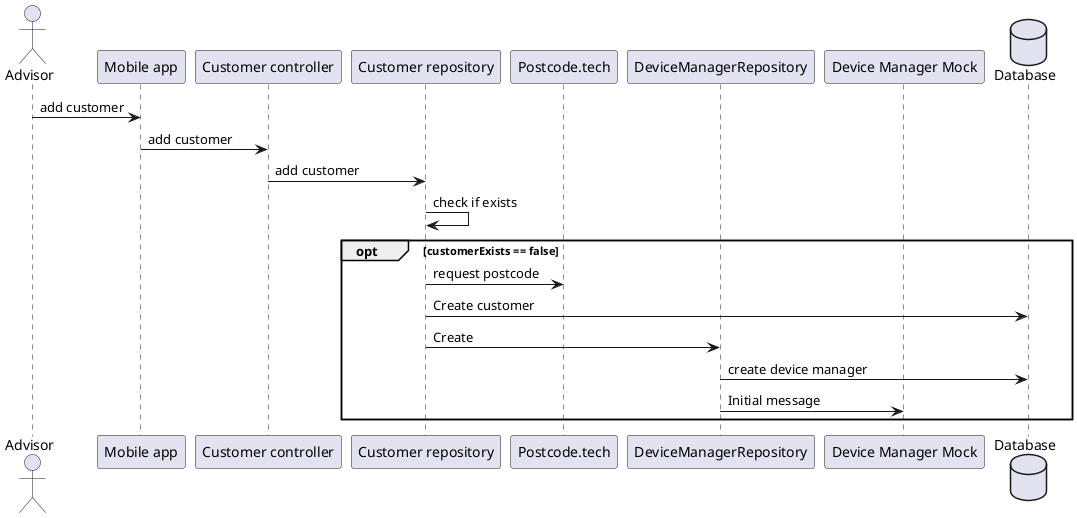 @startuml Add customer
actor Advisor
participant "Mobile app" as mobileApp
participant "Customer controller" as CustomerController
participant "Customer repository" as CustomerRepository
participant "Postcode.tech" as PostcodeTech
participant "DeviceManagerRepository" as DeviceManagerRepository
participant "Device Manager Mock" as DeviceManagerMock
Database Database

Advisor -> mobileApp : add customer
mobileApp -> CustomerController : add customer
CustomerController -> CustomerRepository : add customer
CustomerRepository -> CustomerRepository : check if exists
opt customerExists == false
    CustomerRepository -> PostcodeTech : request postcode
    CustomerRepository -> Database : Create customer
    CustomerRepository -> DeviceManagerRepository : Create
    DeviceManagerRepository -> Database : create device manager
    DeviceManagerRepository -> DeviceManagerMock : Initial message
end

@enduml
